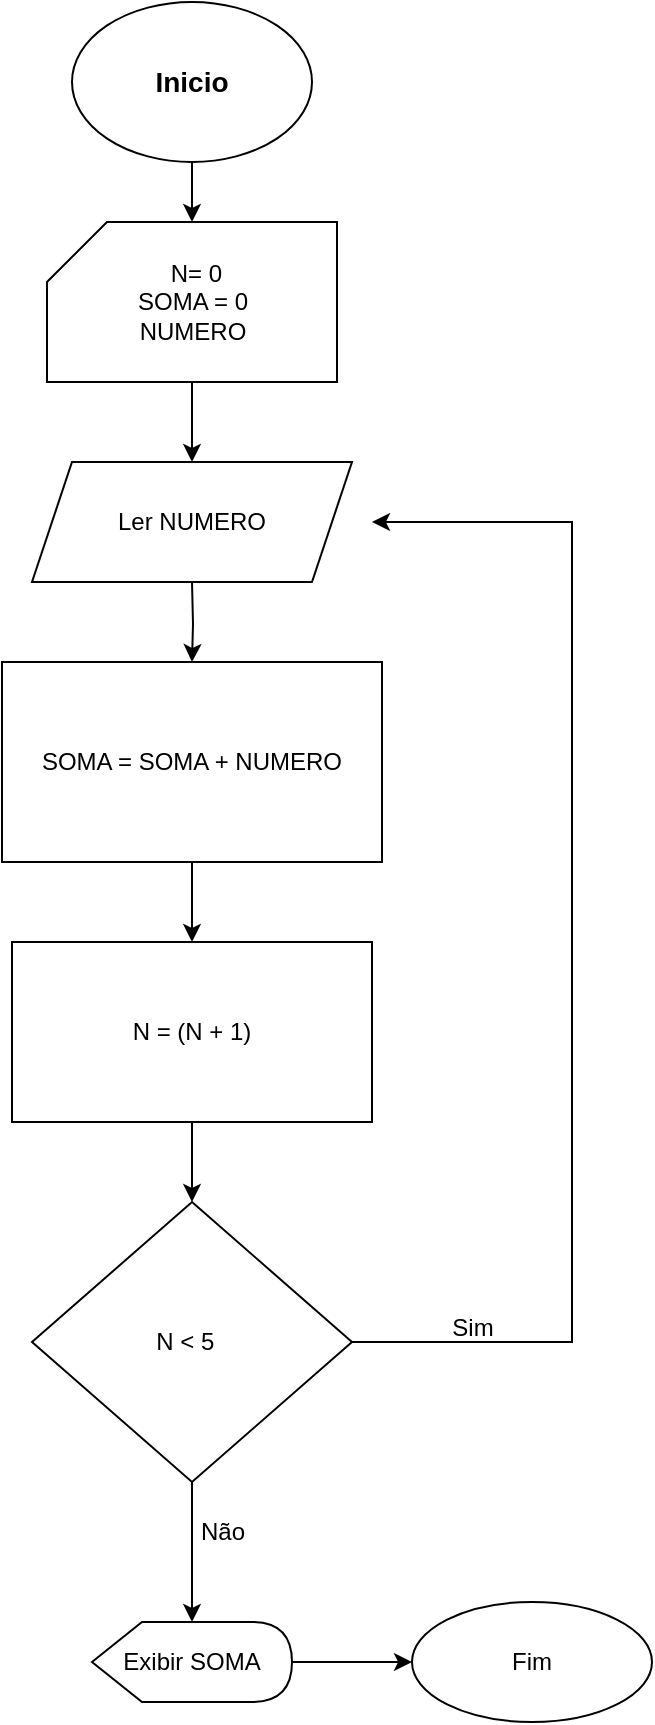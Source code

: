 <mxfile version="24.7.7">
  <diagram name="Página-1" id="Op7FiMvRSfMlOBJ0hDqU">
    <mxGraphModel dx="840" dy="477" grid="1" gridSize="10" guides="1" tooltips="1" connect="1" arrows="1" fold="1" page="1" pageScale="1" pageWidth="827" pageHeight="1169" math="0" shadow="0">
      <root>
        <mxCell id="0" />
        <mxCell id="1" parent="0" />
        <mxCell id="f2oUN3H5Jz7DGEwyOzhw-22" value="" style="edgeStyle=orthogonalEdgeStyle;rounded=0;orthogonalLoop=1;jettySize=auto;html=1;" edge="1" parent="1" source="f2oUN3H5Jz7DGEwyOzhw-1" target="f2oUN3H5Jz7DGEwyOzhw-21">
          <mxGeometry relative="1" as="geometry" />
        </mxCell>
        <mxCell id="f2oUN3H5Jz7DGEwyOzhw-1" value="&lt;b&gt;&lt;font style=&quot;font-size: 14px;&quot;&gt;Inicio&lt;/font&gt;&lt;/b&gt;" style="ellipse;whiteSpace=wrap;html=1;" vertex="1" parent="1">
          <mxGeometry x="230" y="10" width="120" height="80" as="geometry" />
        </mxCell>
        <mxCell id="f2oUN3H5Jz7DGEwyOzhw-2" value="Ler NUMERO" style="shape=parallelogram;perimeter=parallelogramPerimeter;whiteSpace=wrap;html=1;fixedSize=1;" vertex="1" parent="1">
          <mxGeometry x="210" y="240" width="160" height="60" as="geometry" />
        </mxCell>
        <mxCell id="f2oUN3H5Jz7DGEwyOzhw-3" value="N &amp;lt; 5&amp;nbsp;&amp;nbsp;" style="rhombus;whiteSpace=wrap;html=1;" vertex="1" parent="1">
          <mxGeometry x="210" y="610" width="160" height="140" as="geometry" />
        </mxCell>
        <mxCell id="f2oUN3H5Jz7DGEwyOzhw-8" value="" style="edgeStyle=orthogonalEdgeStyle;rounded=0;orthogonalLoop=1;jettySize=auto;html=1;" edge="1" parent="1" target="f2oUN3H5Jz7DGEwyOzhw-7">
          <mxGeometry relative="1" as="geometry">
            <mxPoint x="290" y="300" as="sourcePoint" />
          </mxGeometry>
        </mxCell>
        <mxCell id="f2oUN3H5Jz7DGEwyOzhw-10" value="" style="edgeStyle=orthogonalEdgeStyle;rounded=0;orthogonalLoop=1;jettySize=auto;html=1;" edge="1" parent="1" source="f2oUN3H5Jz7DGEwyOzhw-7" target="f2oUN3H5Jz7DGEwyOzhw-9">
          <mxGeometry relative="1" as="geometry" />
        </mxCell>
        <mxCell id="f2oUN3H5Jz7DGEwyOzhw-7" value="SOMA = SOMA + NUMERO" style="rounded=0;whiteSpace=wrap;html=1;" vertex="1" parent="1">
          <mxGeometry x="195" y="340" width="190" height="100" as="geometry" />
        </mxCell>
        <mxCell id="f2oUN3H5Jz7DGEwyOzhw-11" value="" style="edgeStyle=orthogonalEdgeStyle;rounded=0;orthogonalLoop=1;jettySize=auto;html=1;" edge="1" parent="1" source="f2oUN3H5Jz7DGEwyOzhw-9" target="f2oUN3H5Jz7DGEwyOzhw-3">
          <mxGeometry relative="1" as="geometry" />
        </mxCell>
        <mxCell id="f2oUN3H5Jz7DGEwyOzhw-9" value="N = (N + 1)" style="rounded=0;whiteSpace=wrap;html=1;" vertex="1" parent="1">
          <mxGeometry x="200" y="480" width="180" height="90" as="geometry" />
        </mxCell>
        <mxCell id="f2oUN3H5Jz7DGEwyOzhw-12" value="" style="edgeStyle=none;orthogonalLoop=1;jettySize=auto;html=1;rounded=0;" edge="1" parent="1">
          <mxGeometry width="100" relative="1" as="geometry">
            <mxPoint x="370" y="680" as="sourcePoint" />
            <mxPoint x="380" y="270" as="targetPoint" />
            <Array as="points">
              <mxPoint x="480" y="680" />
              <mxPoint x="480" y="270" />
            </Array>
          </mxGeometry>
        </mxCell>
        <mxCell id="f2oUN3H5Jz7DGEwyOzhw-13" value="Sim" style="text;html=1;align=center;verticalAlign=middle;resizable=0;points=[];autosize=1;strokeColor=none;fillColor=none;" vertex="1" parent="1">
          <mxGeometry x="410" y="658" width="40" height="30" as="geometry" />
        </mxCell>
        <mxCell id="f2oUN3H5Jz7DGEwyOzhw-15" value="" style="edgeStyle=none;orthogonalLoop=1;jettySize=auto;html=1;rounded=0;" edge="1" parent="1">
          <mxGeometry width="100" relative="1" as="geometry">
            <mxPoint x="290" y="750" as="sourcePoint" />
            <mxPoint x="290" y="820" as="targetPoint" />
            <Array as="points">
              <mxPoint x="290" y="750.38" />
            </Array>
          </mxGeometry>
        </mxCell>
        <mxCell id="f2oUN3H5Jz7DGEwyOzhw-19" value="" style="edgeStyle=orthogonalEdgeStyle;rounded=0;orthogonalLoop=1;jettySize=auto;html=1;" edge="1" parent="1" source="f2oUN3H5Jz7DGEwyOzhw-17" target="f2oUN3H5Jz7DGEwyOzhw-18">
          <mxGeometry relative="1" as="geometry" />
        </mxCell>
        <mxCell id="f2oUN3H5Jz7DGEwyOzhw-17" value="Exibir SOMA" style="shape=display;whiteSpace=wrap;html=1;" vertex="1" parent="1">
          <mxGeometry x="240" y="820" width="100" height="40" as="geometry" />
        </mxCell>
        <mxCell id="f2oUN3H5Jz7DGEwyOzhw-18" value="Fim" style="ellipse;whiteSpace=wrap;html=1;" vertex="1" parent="1">
          <mxGeometry x="400" y="810" width="120" height="60" as="geometry" />
        </mxCell>
        <mxCell id="f2oUN3H5Jz7DGEwyOzhw-20" value="Não" style="text;html=1;align=center;verticalAlign=middle;resizable=0;points=[];autosize=1;strokeColor=none;fillColor=none;" vertex="1" parent="1">
          <mxGeometry x="280" y="760" width="50" height="30" as="geometry" />
        </mxCell>
        <mxCell id="f2oUN3H5Jz7DGEwyOzhw-23" value="" style="edgeStyle=orthogonalEdgeStyle;rounded=0;orthogonalLoop=1;jettySize=auto;html=1;" edge="1" parent="1" source="f2oUN3H5Jz7DGEwyOzhw-21" target="f2oUN3H5Jz7DGEwyOzhw-2">
          <mxGeometry relative="1" as="geometry" />
        </mxCell>
        <mxCell id="f2oUN3H5Jz7DGEwyOzhw-21" value="&amp;nbsp;N= 0&lt;div&gt;&lt;span style=&quot;background-color: initial;&quot;&gt;SOMA = 0&lt;/span&gt;&lt;/div&gt;&lt;div&gt;&lt;span style=&quot;background-color: initial;&quot;&gt;NUMERO&lt;/span&gt;&lt;/div&gt;" style="shape=card;whiteSpace=wrap;html=1;align=center;" vertex="1" parent="1">
          <mxGeometry x="217.5" y="120" width="145" height="80" as="geometry" />
        </mxCell>
      </root>
    </mxGraphModel>
  </diagram>
</mxfile>
